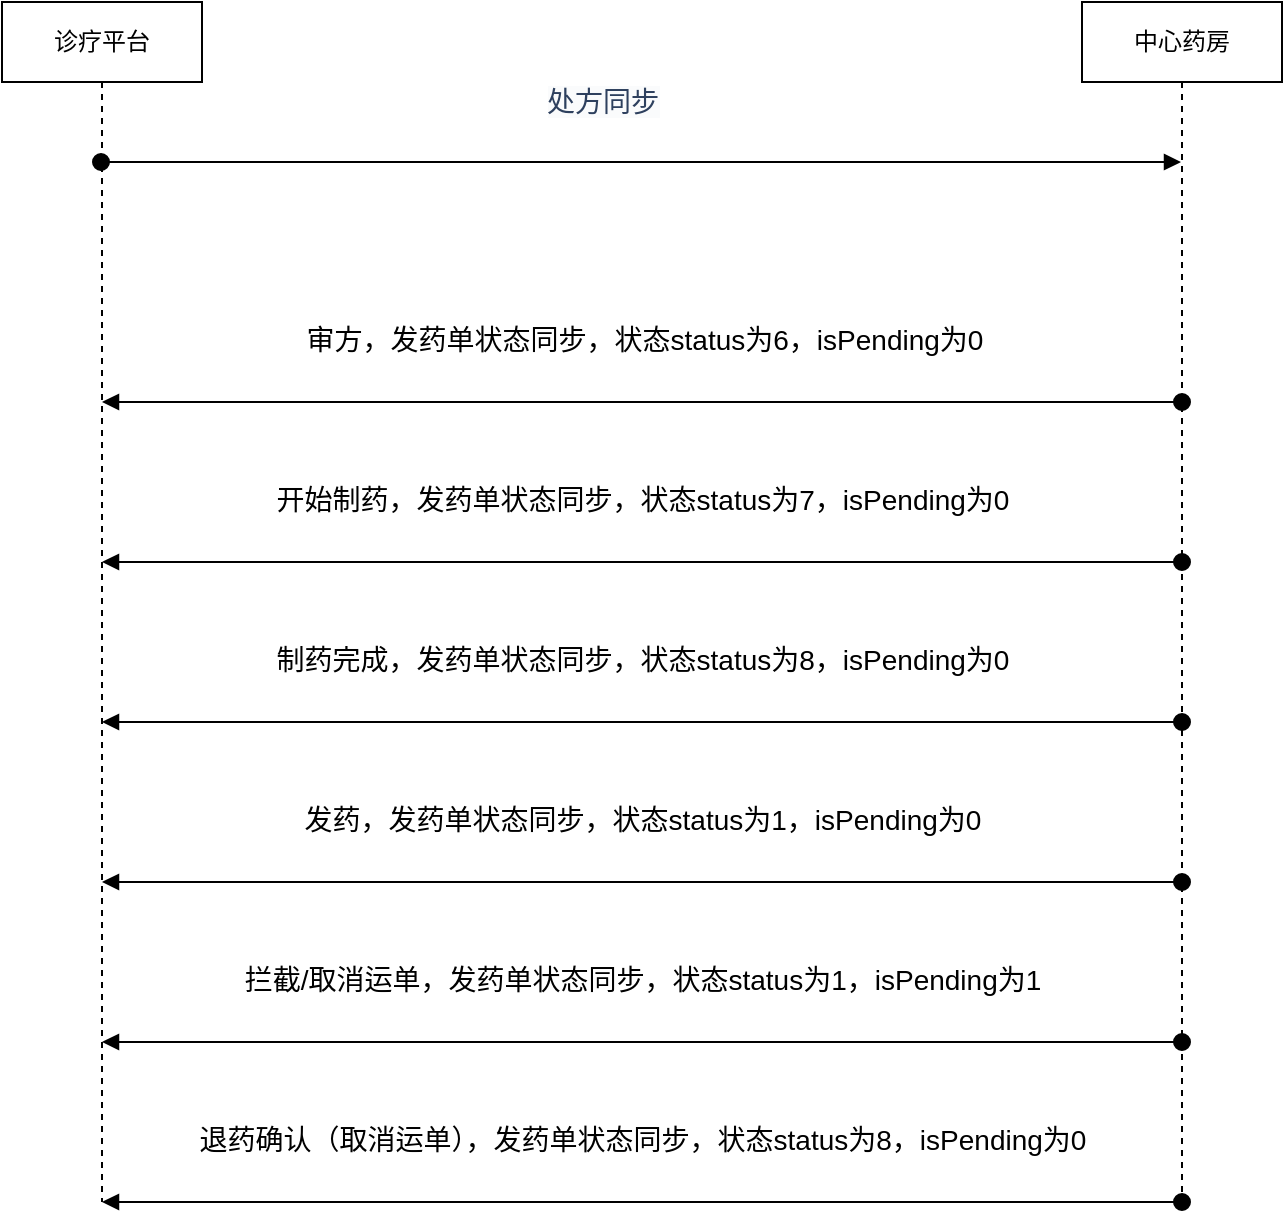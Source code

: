 <mxfile version="28.0.6">
  <diagram name="第 1 页" id="CAPFLA4Za1oKtrbQBz0q">
    <mxGraphModel dx="1110" dy="786" grid="1" gridSize="10" guides="1" tooltips="1" connect="1" arrows="1" fold="1" page="1" pageScale="1" pageWidth="827" pageHeight="1169" math="0" shadow="0">
      <root>
        <mxCell id="0" />
        <mxCell id="1" parent="0" />
        <mxCell id="PF8og1xTYppyokR9IsWp-1" value="诊疗平台" style="shape=umlLifeline;perimeter=lifelinePerimeter;whiteSpace=wrap;html=1;container=1;dropTarget=0;collapsible=0;recursiveResize=0;outlineConnect=0;portConstraint=eastwest;newEdgeStyle={&quot;curved&quot;:0,&quot;rounded&quot;:0};" vertex="1" parent="1">
          <mxGeometry x="80" y="40" width="100" height="600" as="geometry" />
        </mxCell>
        <mxCell id="PF8og1xTYppyokR9IsWp-2" value="中心药房" style="shape=umlLifeline;perimeter=lifelinePerimeter;whiteSpace=wrap;html=1;container=1;dropTarget=0;collapsible=0;recursiveResize=0;outlineConnect=0;portConstraint=eastwest;newEdgeStyle={&quot;curved&quot;:0,&quot;rounded&quot;:0};" vertex="1" parent="1">
          <mxGeometry x="620" y="40" width="100" height="600" as="geometry" />
        </mxCell>
        <mxCell id="PF8og1xTYppyokR9IsWp-3" value="&lt;span style=&quot;color: rgb(46, 64, 94); font-family: &amp;quot;Helvetica Neue&amp;quot;, &amp;quot;Luxi Sans&amp;quot;, &amp;quot;DejaVu Sans&amp;quot;, &amp;quot;Hiragino Sans GB&amp;quot;, &amp;quot;Microsoft Yahei&amp;quot;, sans-serif, &amp;quot;Apple Color Emoji&amp;quot;, &amp;quot;Segoe UI Emoji&amp;quot;, &amp;quot;Noto Color Emoji&amp;quot;, &amp;quot;Segoe UI Symbol&amp;quot;, &amp;quot;Android Emoji&amp;quot;, EmojiSymbols; font-variant-ligatures: no-common-ligatures; text-align: left; white-space-collapse: preserve; background-color: rgb(250, 251, 252);&quot;&gt;&lt;font style=&quot;font-size: 14px;&quot;&gt;处方同步&lt;/font&gt;&lt;/span&gt;" style="html=1;verticalAlign=bottom;startArrow=oval;startFill=1;endArrow=block;startSize=8;curved=0;rounded=0;" edge="1" parent="1">
          <mxGeometry x="-0.072" y="20" width="60" relative="1" as="geometry">
            <mxPoint x="129.5" y="120" as="sourcePoint" />
            <mxPoint x="669.5" y="120" as="targetPoint" />
            <Array as="points">
              <mxPoint x="640" y="120" />
            </Array>
            <mxPoint as="offset" />
          </mxGeometry>
        </mxCell>
        <mxCell id="PF8og1xTYppyokR9IsWp-5" value="&lt;font style=&quot;font-size: 14px;&quot;&gt;审方，发药单状态同步，状态status为6，isPending为0&lt;/font&gt;" style="html=1;verticalAlign=bottom;startArrow=oval;startFill=1;endArrow=block;startSize=8;curved=0;rounded=0;" edge="1" parent="1" target="PF8og1xTYppyokR9IsWp-1">
          <mxGeometry x="-0.001" y="-20" width="60" relative="1" as="geometry">
            <mxPoint x="670" y="240" as="sourcePoint" />
            <mxPoint x="810" y="240" as="targetPoint" />
            <mxPoint as="offset" />
          </mxGeometry>
        </mxCell>
        <mxCell id="PF8og1xTYppyokR9IsWp-6" value="&lt;font style=&quot;font-size: 14px;&quot;&gt;开始制药，发药单状态同步&lt;/font&gt;&lt;span style=&quot;font-size: 14px;&quot;&gt;，状态status为7，isPending为0&lt;/span&gt;" style="html=1;verticalAlign=bottom;startArrow=oval;startFill=1;endArrow=block;startSize=8;curved=0;rounded=0;" edge="1" parent="1">
          <mxGeometry y="-20" width="60" relative="1" as="geometry">
            <mxPoint x="670" y="320" as="sourcePoint" />
            <mxPoint x="130" y="320" as="targetPoint" />
            <mxPoint as="offset" />
          </mxGeometry>
        </mxCell>
        <mxCell id="PF8og1xTYppyokR9IsWp-7" value="&lt;font style=&quot;font-size: 14px;&quot;&gt;制药完成，发药单状态同步&lt;/font&gt;&lt;span style=&quot;font-size: 14px;&quot;&gt;，状态status为8，isPending为0&lt;/span&gt;" style="html=1;verticalAlign=bottom;startArrow=oval;startFill=1;endArrow=block;startSize=8;curved=0;rounded=0;" edge="1" parent="1">
          <mxGeometry y="-20" width="60" relative="1" as="geometry">
            <mxPoint x="670" y="400" as="sourcePoint" />
            <mxPoint x="130" y="400" as="targetPoint" />
            <mxPoint as="offset" />
          </mxGeometry>
        </mxCell>
        <mxCell id="PF8og1xTYppyokR9IsWp-10" value="&lt;font style=&quot;font-size: 14px;&quot;&gt;发药，发药单状态同步&lt;/font&gt;&lt;span style=&quot;font-size: 14px;&quot;&gt;，状态status为1，isPending为0&lt;/span&gt;" style="html=1;verticalAlign=bottom;startArrow=oval;startFill=1;endArrow=block;startSize=8;curved=0;rounded=0;" edge="1" parent="1">
          <mxGeometry y="-20" width="60" relative="1" as="geometry">
            <mxPoint x="670" y="480" as="sourcePoint" />
            <mxPoint x="130" y="480" as="targetPoint" />
            <mxPoint as="offset" />
          </mxGeometry>
        </mxCell>
        <mxCell id="PF8og1xTYppyokR9IsWp-11" value="&lt;font style=&quot;font-size: 14px;&quot;&gt;拦截/取消运单，发药单状态同步&lt;/font&gt;&lt;span style=&quot;font-size: 14px;&quot;&gt;，状态status为1，isPending为1&lt;/span&gt;" style="html=1;verticalAlign=bottom;startArrow=oval;startFill=1;endArrow=block;startSize=8;curved=0;rounded=0;" edge="1" parent="1">
          <mxGeometry y="-20" width="60" relative="1" as="geometry">
            <mxPoint x="670" y="560" as="sourcePoint" />
            <mxPoint x="130" y="560" as="targetPoint" />
            <mxPoint as="offset" />
          </mxGeometry>
        </mxCell>
        <mxCell id="PF8og1xTYppyokR9IsWp-12" value="&lt;font style=&quot;font-size: 14px;&quot;&gt;退药确认（取消运单），发药单状态同步&lt;/font&gt;&lt;span style=&quot;font-size: 14px;&quot;&gt;，状态status为8，isPending为0&lt;/span&gt;" style="html=1;verticalAlign=bottom;startArrow=oval;startFill=1;endArrow=block;startSize=8;curved=0;rounded=0;" edge="1" parent="1">
          <mxGeometry y="-20" width="60" relative="1" as="geometry">
            <mxPoint x="670" y="640" as="sourcePoint" />
            <mxPoint x="130" y="640" as="targetPoint" />
            <mxPoint as="offset" />
          </mxGeometry>
        </mxCell>
      </root>
    </mxGraphModel>
  </diagram>
</mxfile>
